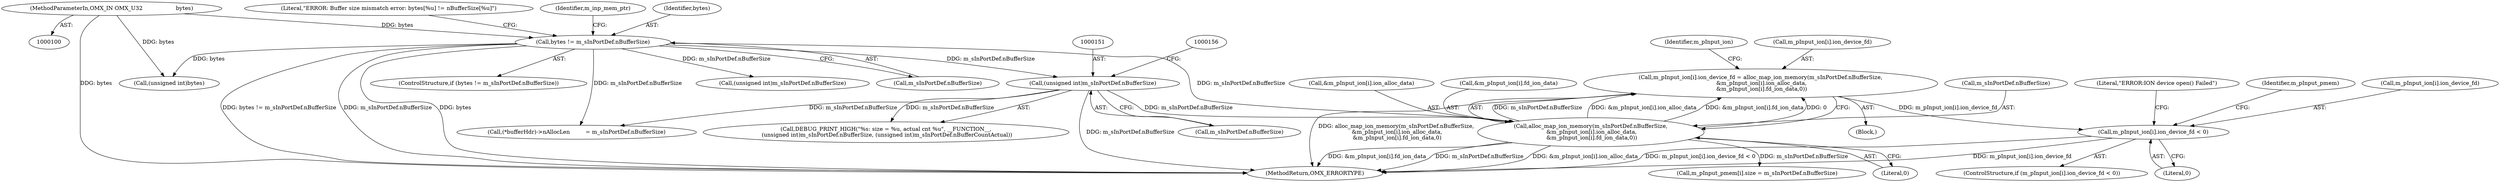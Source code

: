 digraph "0_Android_d575ecf607056d8e3328ef2eb56c52e98f81e87d@array" {
"1000345" [label="(Call,m_pInput_ion[i].ion_device_fd = alloc_map_ion_memory(m_sInPortDef.nBufferSize,\n &m_pInput_ion[i].ion_alloc_data,\n &m_pInput_ion[i].fd_ion_data,0))"];
"1000351" [label="(Call,alloc_map_ion_memory(m_sInPortDef.nBufferSize,\n &m_pInput_ion[i].ion_alloc_data,\n &m_pInput_ion[i].fd_ion_data,0))"];
"1000150" [label="(Call,(unsigned int)m_sInPortDef.nBufferSize)"];
"1000125" [label="(Call,bytes != m_sInPortDef.nBufferSize)"];
"1000105" [label="(MethodParameterIn,OMX_IN OMX_U32                   bytes)"];
"1000369" [label="(Call,m_pInput_ion[i].ion_device_fd < 0)"];
"1000147" [label="(Call,DEBUG_PRINT_HIGH(\"%s: size = %u, actual cnt %u\", __FUNCTION__,\n (unsigned int)m_sInPortDef.nBufferSize, (unsigned int)m_sInPortDef.nBufferCountActual))"];
"1000136" [label="(Call,(unsigned int)m_sInPortDef.nBufferSize)"];
"1000378" [label="(Literal,\"ERROR:ION device open() Failed\")"];
"1000372" [label="(Identifier,m_pInput_ion)"];
"1000368" [label="(ControlStructure,if (m_pInput_ion[i].ion_device_fd < 0))"];
"1000292" [label="(Block,)"];
"1000352" [label="(Call,m_sInPortDef.nBufferSize)"];
"1000351" [label="(Call,alloc_map_ion_memory(m_sInPortDef.nBufferSize,\n &m_pInput_ion[i].ion_alloc_data,\n &m_pInput_ion[i].fd_ion_data,0))"];
"1000127" [label="(Call,m_sInPortDef.nBufferSize)"];
"1000384" [label="(Identifier,m_pInput_pmem)"];
"1000105" [label="(MethodParameterIn,OMX_IN OMX_U32                   bytes)"];
"1000145" [label="(Identifier,m_inp_mem_ptr)"];
"1000355" [label="(Call,&m_pInput_ion[i].ion_alloc_data)"];
"1000361" [label="(Call,&m_pInput_ion[i].fd_ion_data)"];
"1000369" [label="(Call,m_pInput_ion[i].ion_device_fd < 0)"];
"1000548" [label="(MethodReturn,OMX_ERRORTYPE)"];
"1000314" [label="(Call,(*bufferHdr)->nAllocLen         = m_sInPortDef.nBufferSize)"];
"1000126" [label="(Identifier,bytes)"];
"1000133" [label="(Call,(unsigned int)bytes)"];
"1000375" [label="(Literal,0)"];
"1000367" [label="(Literal,0)"];
"1000125" [label="(Call,bytes != m_sInPortDef.nBufferSize)"];
"1000132" [label="(Literal,\"ERROR: Buffer size mismatch error: bytes[%u] != nBufferSize[%u]\")"];
"1000150" [label="(Call,(unsigned int)m_sInPortDef.nBufferSize)"];
"1000346" [label="(Call,m_pInput_ion[i].ion_device_fd)"];
"1000124" [label="(ControlStructure,if (bytes != m_sInPortDef.nBufferSize))"];
"1000345" [label="(Call,m_pInput_ion[i].ion_device_fd = alloc_map_ion_memory(m_sInPortDef.nBufferSize,\n &m_pInput_ion[i].ion_alloc_data,\n &m_pInput_ion[i].fd_ion_data,0))"];
"1000394" [label="(Call,m_pInput_pmem[i].size = m_sInPortDef.nBufferSize)"];
"1000152" [label="(Call,m_sInPortDef.nBufferSize)"];
"1000370" [label="(Call,m_pInput_ion[i].ion_device_fd)"];
"1000345" -> "1000292"  [label="AST: "];
"1000345" -> "1000351"  [label="CFG: "];
"1000346" -> "1000345"  [label="AST: "];
"1000351" -> "1000345"  [label="AST: "];
"1000372" -> "1000345"  [label="CFG: "];
"1000345" -> "1000548"  [label="DDG: alloc_map_ion_memory(m_sInPortDef.nBufferSize,\n &m_pInput_ion[i].ion_alloc_data,\n &m_pInput_ion[i].fd_ion_data,0)"];
"1000351" -> "1000345"  [label="DDG: m_sInPortDef.nBufferSize"];
"1000351" -> "1000345"  [label="DDG: &m_pInput_ion[i].ion_alloc_data"];
"1000351" -> "1000345"  [label="DDG: &m_pInput_ion[i].fd_ion_data"];
"1000351" -> "1000345"  [label="DDG: 0"];
"1000345" -> "1000369"  [label="DDG: m_pInput_ion[i].ion_device_fd"];
"1000351" -> "1000367"  [label="CFG: "];
"1000352" -> "1000351"  [label="AST: "];
"1000355" -> "1000351"  [label="AST: "];
"1000361" -> "1000351"  [label="AST: "];
"1000367" -> "1000351"  [label="AST: "];
"1000351" -> "1000548"  [label="DDG: &m_pInput_ion[i].fd_ion_data"];
"1000351" -> "1000548"  [label="DDG: m_sInPortDef.nBufferSize"];
"1000351" -> "1000548"  [label="DDG: &m_pInput_ion[i].ion_alloc_data"];
"1000150" -> "1000351"  [label="DDG: m_sInPortDef.nBufferSize"];
"1000125" -> "1000351"  [label="DDG: m_sInPortDef.nBufferSize"];
"1000351" -> "1000394"  [label="DDG: m_sInPortDef.nBufferSize"];
"1000150" -> "1000147"  [label="AST: "];
"1000150" -> "1000152"  [label="CFG: "];
"1000151" -> "1000150"  [label="AST: "];
"1000152" -> "1000150"  [label="AST: "];
"1000156" -> "1000150"  [label="CFG: "];
"1000150" -> "1000548"  [label="DDG: m_sInPortDef.nBufferSize"];
"1000150" -> "1000147"  [label="DDG: m_sInPortDef.nBufferSize"];
"1000125" -> "1000150"  [label="DDG: m_sInPortDef.nBufferSize"];
"1000150" -> "1000314"  [label="DDG: m_sInPortDef.nBufferSize"];
"1000125" -> "1000124"  [label="AST: "];
"1000125" -> "1000127"  [label="CFG: "];
"1000126" -> "1000125"  [label="AST: "];
"1000127" -> "1000125"  [label="AST: "];
"1000132" -> "1000125"  [label="CFG: "];
"1000145" -> "1000125"  [label="CFG: "];
"1000125" -> "1000548"  [label="DDG: bytes"];
"1000125" -> "1000548"  [label="DDG: bytes != m_sInPortDef.nBufferSize"];
"1000125" -> "1000548"  [label="DDG: m_sInPortDef.nBufferSize"];
"1000105" -> "1000125"  [label="DDG: bytes"];
"1000125" -> "1000133"  [label="DDG: bytes"];
"1000125" -> "1000136"  [label="DDG: m_sInPortDef.nBufferSize"];
"1000125" -> "1000314"  [label="DDG: m_sInPortDef.nBufferSize"];
"1000105" -> "1000100"  [label="AST: "];
"1000105" -> "1000548"  [label="DDG: bytes"];
"1000105" -> "1000133"  [label="DDG: bytes"];
"1000369" -> "1000368"  [label="AST: "];
"1000369" -> "1000375"  [label="CFG: "];
"1000370" -> "1000369"  [label="AST: "];
"1000375" -> "1000369"  [label="AST: "];
"1000378" -> "1000369"  [label="CFG: "];
"1000384" -> "1000369"  [label="CFG: "];
"1000369" -> "1000548"  [label="DDG: m_pInput_ion[i].ion_device_fd < 0"];
"1000369" -> "1000548"  [label="DDG: m_pInput_ion[i].ion_device_fd"];
}
